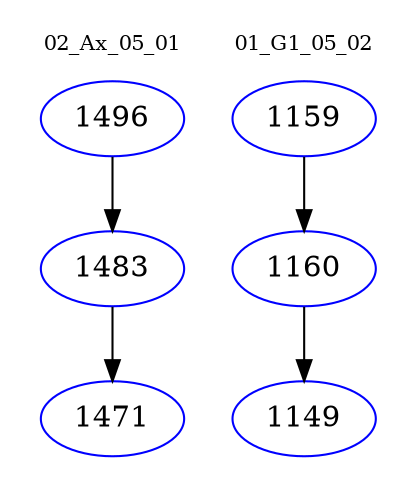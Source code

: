 digraph{
subgraph cluster_0 {
color = white
label = "02_Ax_05_01";
fontsize=10;
T0_1496 [label="1496", color="blue"]
T0_1496 -> T0_1483 [color="black"]
T0_1483 [label="1483", color="blue"]
T0_1483 -> T0_1471 [color="black"]
T0_1471 [label="1471", color="blue"]
}
subgraph cluster_1 {
color = white
label = "01_G1_05_02";
fontsize=10;
T1_1159 [label="1159", color="blue"]
T1_1159 -> T1_1160 [color="black"]
T1_1160 [label="1160", color="blue"]
T1_1160 -> T1_1149 [color="black"]
T1_1149 [label="1149", color="blue"]
}
}
